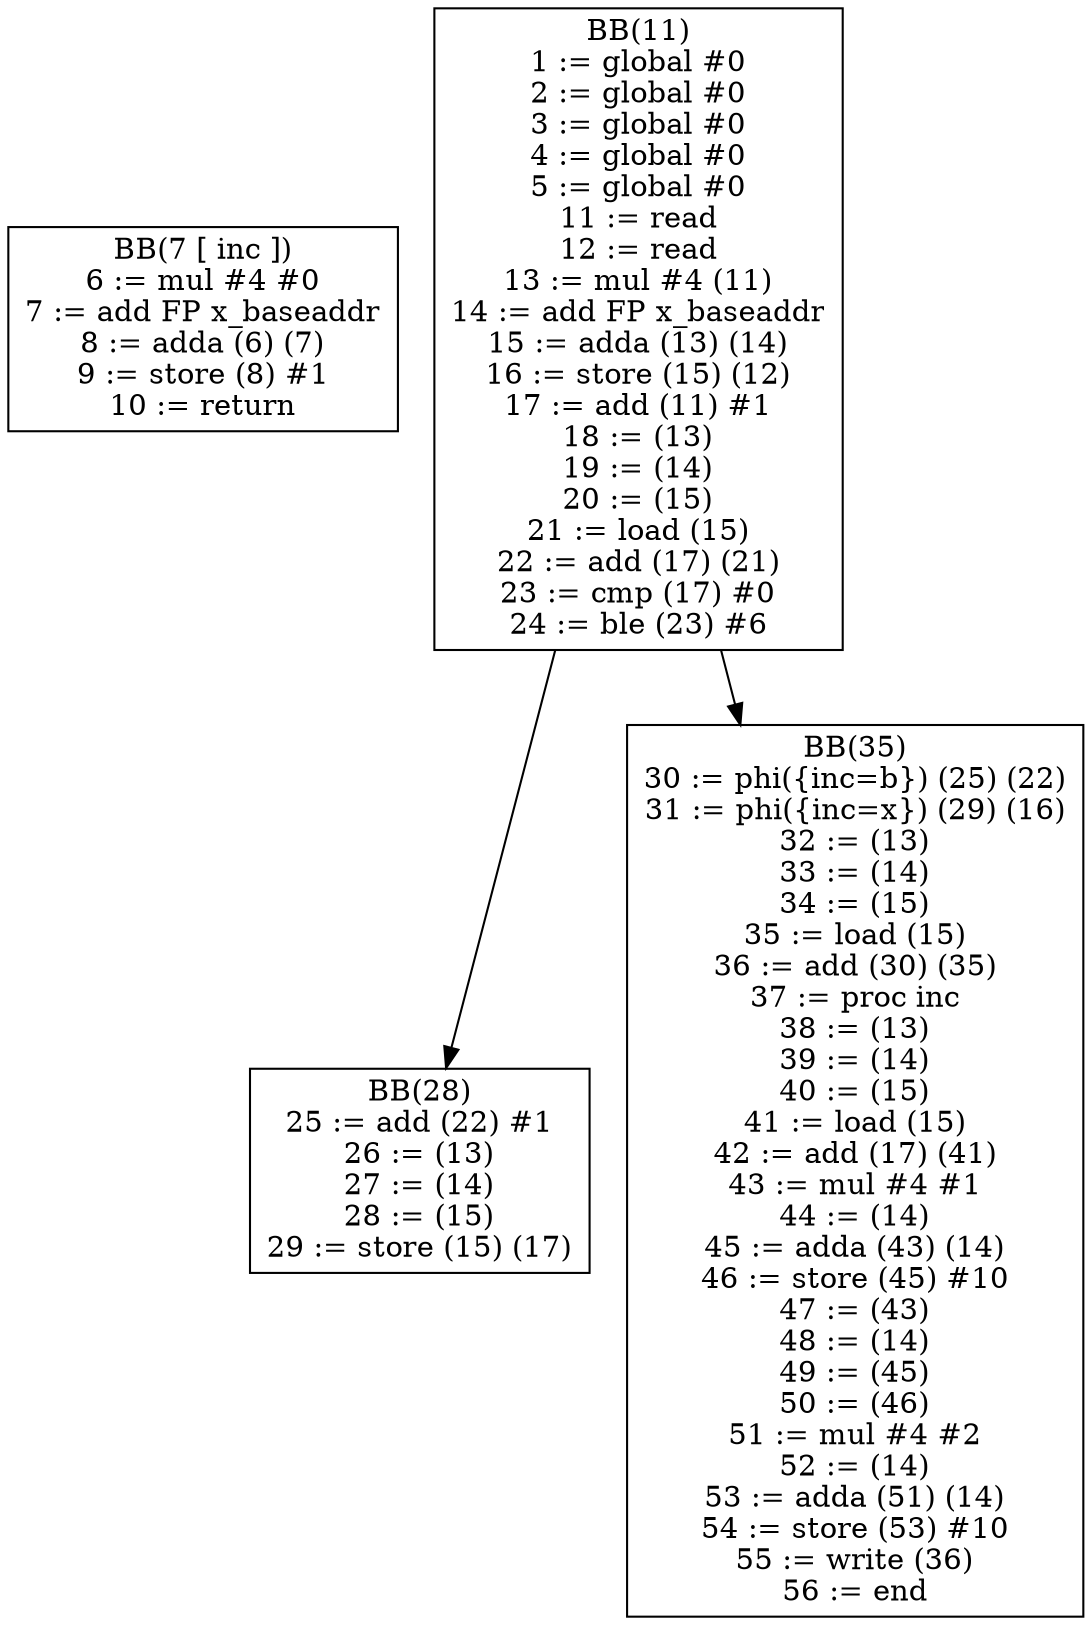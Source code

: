 digraph dom {
BB7[shape = box, label = "BB(7 [ inc ])\n" + "6 := mul #4 #0\n" + "7 := add FP x_baseaddr\n" + "8 := adda (6) (7)\n" + "9 := store (8) #1\n" + "10 := return\n"];
BB11[shape = box, label = "BB(11)\n" + "1 := global #0\n" + "2 := global #0\n" + "3 := global #0\n" + "4 := global #0\n" + "5 := global #0\n" + "11 := read\n" + "12 := read\n" + "13 := mul #4 (11)\n" + "14 := add FP x_baseaddr\n" + "15 := adda (13) (14)\n" + "16 := store (15) (12)\n" + "17 := add (11) #1\n" + "18 := (13)\n" + "19 := (14)\n" + "20 := (15)\n" + "21 := load (15)\n" + "22 := add (17) (21)\n" + "23 := cmp (17) #0\n" + "24 := ble (23) #6\n"];
BB28[shape = box, label = "BB(28)\n" + "25 := add (22) #1\n" + "26 := (13)\n" + "27 := (14)\n" + "28 := (15)\n" + "29 := store (15) (17)\n"];
BB35[shape = box, label = "BB(35)\n" + "30 := phi({inc=b}) (25) (22)\n" + "31 := phi({inc=x}) (29) (16)\n" + "32 := (13)\n" + "33 := (14)\n" + "34 := (15)\n" + "35 := load (15)\n" + "36 := add (30) (35)\n" + "37 := proc inc\n" + "38 := (13)\n" + "39 := (14)\n" + "40 := (15)\n" + "41 := load (15)\n" + "42 := add (17) (41)\n" + "43 := mul #4 #1\n" + "44 := (14)\n" + "45 := adda (43) (14)\n" + "46 := store (45) #10\n" + "47 := (43)\n" + "48 := (14)\n" + "49 := (45)\n" + "50 := (46)\n" + "51 := mul #4 #2\n" + "52 := (14)\n" + "53 := adda (51) (14)\n" + "54 := store (53) #10\n" + "55 := write (36)\n" + "56 := end\n"];
BB11 -> BB28;
BB11 -> BB35;
}
